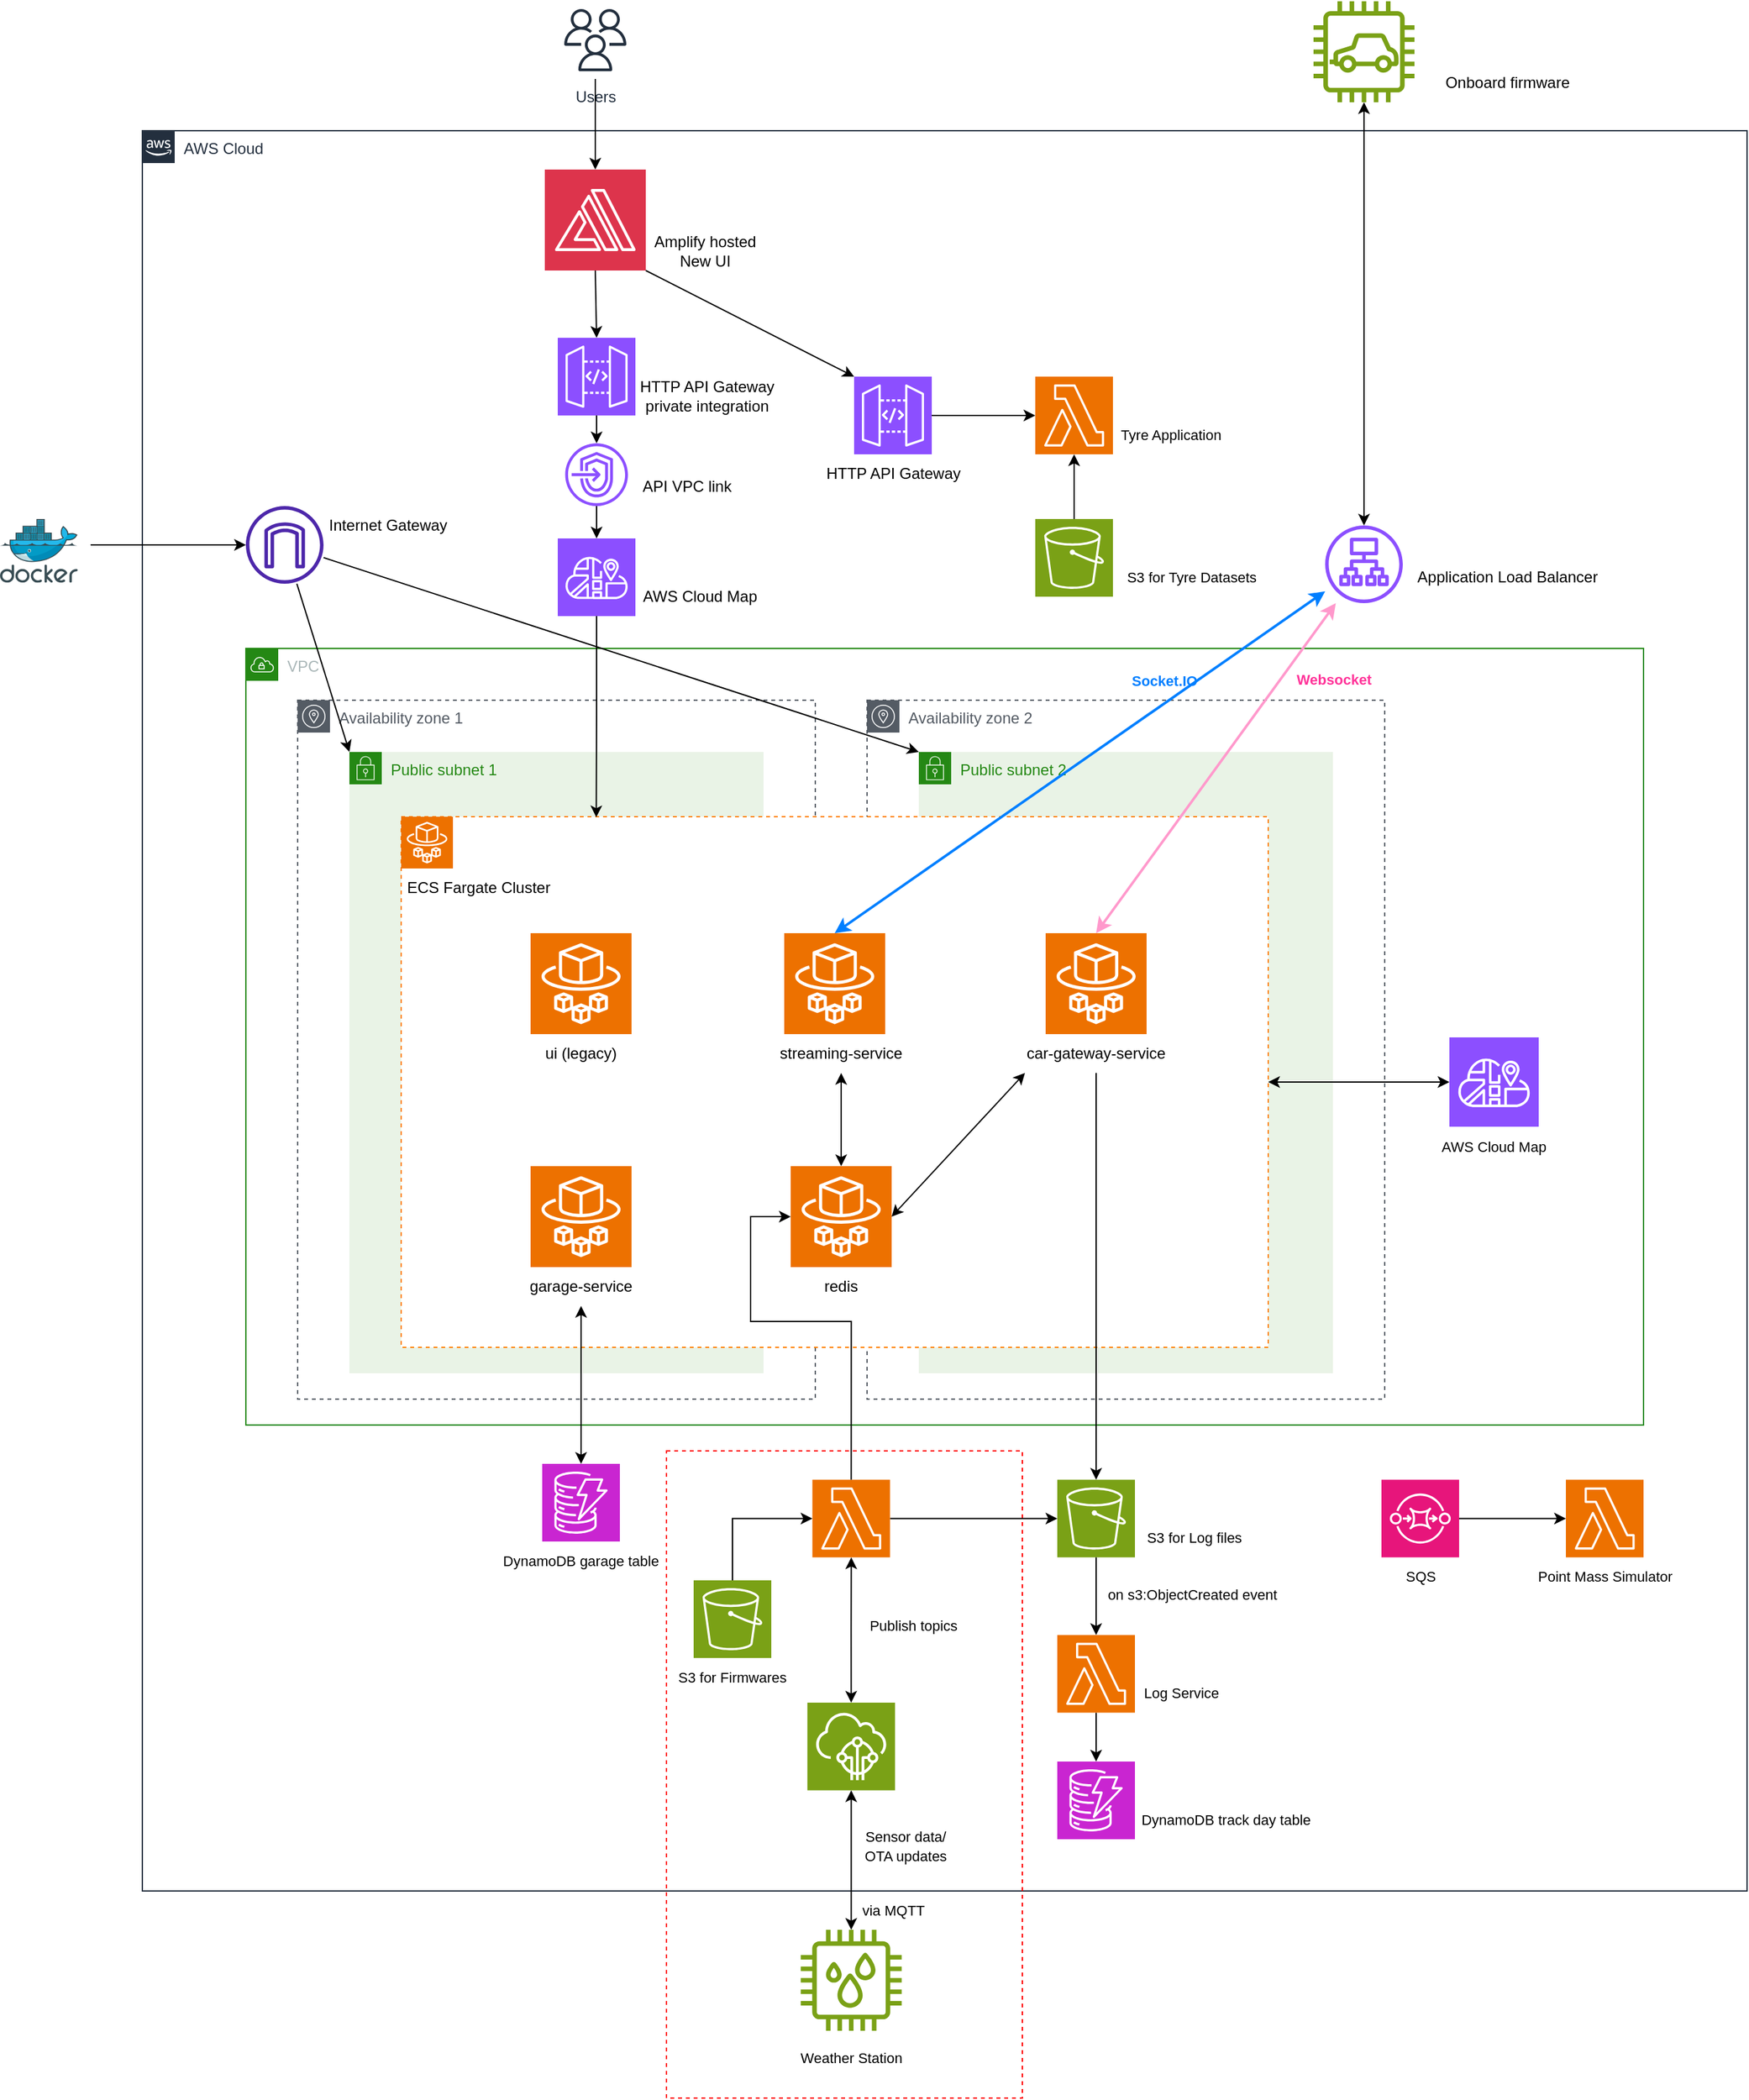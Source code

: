 <mxfile version="24.7.7">
  <diagram name="Page-1" id="r_Q3lrwqNkRFiCjygjfC">
    <mxGraphModel dx="2261" dy="795" grid="1" gridSize="10" guides="1" tooltips="1" connect="1" arrows="1" fold="1" page="1" pageScale="1" pageWidth="827" pageHeight="1169" math="0" shadow="0">
      <root>
        <mxCell id="0" />
        <mxCell id="1" parent="0" />
        <mxCell id="l8-Kg4PxLdRytkkaWZpK-70" value="AWS Cloud" style="points=[[0,0],[0.25,0],[0.5,0],[0.75,0],[1,0],[1,0.25],[1,0.5],[1,0.75],[1,1],[0.75,1],[0.5,1],[0.25,1],[0,1],[0,0.75],[0,0.5],[0,0.25]];outlineConnect=0;gradientColor=none;html=1;whiteSpace=wrap;fontSize=12;fontStyle=0;container=1;pointerEvents=0;collapsible=0;recursiveResize=0;shape=mxgraph.aws4.group;grIcon=mxgraph.aws4.group_aws_cloud_alt;strokeColor=#232F3E;fillColor=none;verticalAlign=top;align=left;spacingLeft=30;fontColor=#232F3E;dashed=0;" parent="1" vertex="1">
          <mxGeometry x="40" y="280" width="1240" height="1360" as="geometry" />
        </mxCell>
        <mxCell id="iIZbewpwjl0bDb0vLrz5-18" value="" style="rounded=0;whiteSpace=wrap;html=1;fillColor=none;strokeColor=#FF0000;dashed=1;" vertex="1" parent="l8-Kg4PxLdRytkkaWZpK-70">
          <mxGeometry x="405" y="1020" width="275" height="500" as="geometry" />
        </mxCell>
        <mxCell id="l8-Kg4PxLdRytkkaWZpK-72" value="VPC" style="points=[[0,0],[0.25,0],[0.5,0],[0.75,0],[1,0],[1,0.25],[1,0.5],[1,0.75],[1,1],[0.75,1],[0.5,1],[0.25,1],[0,1],[0,0.75],[0,0.5],[0,0.25]];outlineConnect=0;gradientColor=none;html=1;whiteSpace=wrap;fontSize=12;fontStyle=0;container=1;pointerEvents=0;collapsible=0;recursiveResize=0;shape=mxgraph.aws4.group;grIcon=mxgraph.aws4.group_vpc;strokeColor=#248814;fillColor=none;verticalAlign=top;align=left;spacingLeft=30;fontColor=#AAB7B8;dashed=0;" parent="l8-Kg4PxLdRytkkaWZpK-70" vertex="1">
          <mxGeometry x="80" y="400" width="1080" height="600" as="geometry" />
        </mxCell>
        <mxCell id="l8-Kg4PxLdRytkkaWZpK-78" value="Availability zone 1" style="sketch=0;outlineConnect=0;gradientColor=none;html=1;whiteSpace=wrap;fontSize=12;fontStyle=0;shape=mxgraph.aws4.group;grIcon=mxgraph.aws4.group_availability_zone;strokeColor=#545B64;fillColor=none;verticalAlign=top;align=left;spacingLeft=30;fontColor=#545B64;dashed=1;" parent="l8-Kg4PxLdRytkkaWZpK-72" vertex="1">
          <mxGeometry x="40" y="40" width="400" height="540" as="geometry" />
        </mxCell>
        <mxCell id="l8-Kg4PxLdRytkkaWZpK-75" value="Public subnet 1" style="points=[[0,0],[0.25,0],[0.5,0],[0.75,0],[1,0],[1,0.25],[1,0.5],[1,0.75],[1,1],[0.75,1],[0.5,1],[0.25,1],[0,1],[0,0.75],[0,0.5],[0,0.25]];outlineConnect=0;gradientColor=none;html=1;whiteSpace=wrap;fontSize=12;fontStyle=0;container=1;pointerEvents=0;collapsible=0;recursiveResize=0;shape=mxgraph.aws4.group;grIcon=mxgraph.aws4.group_security_group;grStroke=0;strokeColor=#248814;fillColor=#E9F3E6;verticalAlign=top;align=left;spacingLeft=30;fontColor=#248814;dashed=0;" parent="l8-Kg4PxLdRytkkaWZpK-72" vertex="1">
          <mxGeometry x="80" y="80" width="320" height="480" as="geometry" />
        </mxCell>
        <mxCell id="l8-Kg4PxLdRytkkaWZpK-85" value="Availability zone 2" style="sketch=0;outlineConnect=0;gradientColor=none;html=1;whiteSpace=wrap;fontSize=12;fontStyle=0;shape=mxgraph.aws4.group;grIcon=mxgraph.aws4.group_availability_zone;strokeColor=#545B64;fillColor=none;verticalAlign=top;align=left;spacingLeft=30;fontColor=#545B64;dashed=1;" parent="l8-Kg4PxLdRytkkaWZpK-72" vertex="1">
          <mxGeometry x="480" y="40" width="400" height="540" as="geometry" />
        </mxCell>
        <mxCell id="l8-Kg4PxLdRytkkaWZpK-86" value="Public subnet 2" style="points=[[0,0],[0.25,0],[0.5,0],[0.75,0],[1,0],[1,0.25],[1,0.5],[1,0.75],[1,1],[0.75,1],[0.5,1],[0.25,1],[0,1],[0,0.75],[0,0.5],[0,0.25]];outlineConnect=0;gradientColor=none;html=1;whiteSpace=wrap;fontSize=12;fontStyle=0;container=1;pointerEvents=0;collapsible=0;recursiveResize=0;shape=mxgraph.aws4.group;grIcon=mxgraph.aws4.group_security_group;grStroke=0;strokeColor=#248814;fillColor=#E9F3E6;verticalAlign=top;align=left;spacingLeft=30;fontColor=#248814;dashed=0;" parent="l8-Kg4PxLdRytkkaWZpK-72" vertex="1">
          <mxGeometry x="520" y="80" width="320" height="480" as="geometry" />
        </mxCell>
        <mxCell id="l8-Kg4PxLdRytkkaWZpK-89" value="" style="rounded=0;whiteSpace=wrap;html=1;dashed=1;strokeWidth=1;strokeColor=#FF8000;" parent="l8-Kg4PxLdRytkkaWZpK-72" vertex="1">
          <mxGeometry x="120" y="130" width="670" height="410" as="geometry" />
        </mxCell>
        <mxCell id="l8-Kg4PxLdRytkkaWZpK-91" value="" style="sketch=0;points=[[0,0,0],[0.25,0,0],[0.5,0,0],[0.75,0,0],[1,0,0],[0,1,0],[0.25,1,0],[0.5,1,0],[0.75,1,0],[1,1,0],[0,0.25,0],[0,0.5,0],[0,0.75,0],[1,0.25,0],[1,0.5,0],[1,0.75,0]];outlineConnect=0;fontColor=#232F3E;fillColor=#ED7100;strokeColor=#ffffff;dashed=0;verticalLabelPosition=bottom;verticalAlign=top;align=center;html=1;fontSize=12;fontStyle=0;aspect=fixed;shape=mxgraph.aws4.resourceIcon;resIcon=mxgraph.aws4.fargate;" parent="l8-Kg4PxLdRytkkaWZpK-72" vertex="1">
          <mxGeometry x="120" y="130" width="40" height="40" as="geometry" />
        </mxCell>
        <mxCell id="l8-Kg4PxLdRytkkaWZpK-92" value="ECS Fargate Cluster" style="text;html=1;strokeColor=none;fillColor=none;align=center;verticalAlign=middle;whiteSpace=wrap;rounded=0;" parent="l8-Kg4PxLdRytkkaWZpK-72" vertex="1">
          <mxGeometry x="120" y="170" width="120" height="30" as="geometry" />
        </mxCell>
        <mxCell id="l8-Kg4PxLdRytkkaWZpK-95" value="" style="sketch=0;points=[[0,0,0],[0.25,0,0],[0.5,0,0],[0.75,0,0],[1,0,0],[0,1,0],[0.25,1,0],[0.5,1,0],[0.75,1,0],[1,1,0],[0,0.25,0],[0,0.5,0],[0,0.75,0],[1,0.25,0],[1,0.5,0],[1,0.75,0]];outlineConnect=0;fontColor=#232F3E;fillColor=#ED7100;strokeColor=#ffffff;dashed=0;verticalLabelPosition=bottom;verticalAlign=top;align=center;html=1;fontSize=12;fontStyle=0;aspect=fixed;shape=mxgraph.aws4.resourceIcon;resIcon=mxgraph.aws4.fargate;" parent="l8-Kg4PxLdRytkkaWZpK-72" vertex="1">
          <mxGeometry x="220" y="220" width="78" height="78" as="geometry" />
        </mxCell>
        <mxCell id="l8-Kg4PxLdRytkkaWZpK-96" value="" style="sketch=0;points=[[0,0,0],[0.25,0,0],[0.5,0,0],[0.75,0,0],[1,0,0],[0,1,0],[0.25,1,0],[0.5,1,0],[0.75,1,0],[1,1,0],[0,0.25,0],[0,0.5,0],[0,0.75,0],[1,0.25,0],[1,0.5,0],[1,0.75,0]];outlineConnect=0;fontColor=#232F3E;fillColor=#ED7100;strokeColor=#ffffff;dashed=0;verticalLabelPosition=bottom;verticalAlign=top;align=center;html=1;fontSize=12;fontStyle=0;aspect=fixed;shape=mxgraph.aws4.resourceIcon;resIcon=mxgraph.aws4.fargate;" parent="l8-Kg4PxLdRytkkaWZpK-72" vertex="1">
          <mxGeometry x="416" y="220" width="78" height="78" as="geometry" />
        </mxCell>
        <mxCell id="l8-Kg4PxLdRytkkaWZpK-97" value="" style="sketch=0;points=[[0,0,0],[0.25,0,0],[0.5,0,0],[0.75,0,0],[1,0,0],[0,1,0],[0.25,1,0],[0.5,1,0],[0.75,1,0],[1,1,0],[0,0.25,0],[0,0.5,0],[0,0.75,0],[1,0.25,0],[1,0.5,0],[1,0.75,0]];outlineConnect=0;fontColor=#232F3E;fillColor=#ED7100;strokeColor=#ffffff;dashed=0;verticalLabelPosition=bottom;verticalAlign=top;align=center;html=1;fontSize=12;fontStyle=0;aspect=fixed;shape=mxgraph.aws4.resourceIcon;resIcon=mxgraph.aws4.fargate;" parent="l8-Kg4PxLdRytkkaWZpK-72" vertex="1">
          <mxGeometry x="618" y="220" width="78" height="78" as="geometry" />
        </mxCell>
        <mxCell id="l8-Kg4PxLdRytkkaWZpK-98" value="" style="sketch=0;points=[[0,0,0],[0.25,0,0],[0.5,0,0],[0.75,0,0],[1,0,0],[0,1,0],[0.25,1,0],[0.5,1,0],[0.75,1,0],[1,1,0],[0,0.25,0],[0,0.5,0],[0,0.75,0],[1,0.25,0],[1,0.5,0],[1,0.75,0]];outlineConnect=0;fontColor=#232F3E;fillColor=#ED7100;strokeColor=#ffffff;dashed=0;verticalLabelPosition=bottom;verticalAlign=top;align=center;html=1;fontSize=12;fontStyle=0;aspect=fixed;shape=mxgraph.aws4.resourceIcon;resIcon=mxgraph.aws4.fargate;" parent="l8-Kg4PxLdRytkkaWZpK-72" vertex="1">
          <mxGeometry x="421" y="400" width="78" height="78" as="geometry" />
        </mxCell>
        <mxCell id="l8-Kg4PxLdRytkkaWZpK-104" value="car-gateway-service" style="text;html=1;strokeColor=none;fillColor=none;align=center;verticalAlign=middle;whiteSpace=wrap;rounded=0;" parent="l8-Kg4PxLdRytkkaWZpK-72" vertex="1">
          <mxGeometry x="602" y="298" width="110" height="30" as="geometry" />
        </mxCell>
        <mxCell id="l8-Kg4PxLdRytkkaWZpK-105" value="streaming-service" style="text;html=1;strokeColor=none;fillColor=none;align=center;verticalAlign=middle;whiteSpace=wrap;rounded=0;" parent="l8-Kg4PxLdRytkkaWZpK-72" vertex="1">
          <mxGeometry x="395" y="298" width="130" height="30" as="geometry" />
        </mxCell>
        <mxCell id="l8-Kg4PxLdRytkkaWZpK-106" value="ui (legacy)" style="text;html=1;strokeColor=none;fillColor=none;align=center;verticalAlign=middle;whiteSpace=wrap;rounded=0;" parent="l8-Kg4PxLdRytkkaWZpK-72" vertex="1">
          <mxGeometry x="229" y="298" width="60" height="30" as="geometry" />
        </mxCell>
        <mxCell id="l8-Kg4PxLdRytkkaWZpK-107" value="redis" style="text;html=1;strokeColor=none;fillColor=none;align=center;verticalAlign=middle;whiteSpace=wrap;rounded=0;" parent="l8-Kg4PxLdRytkkaWZpK-72" vertex="1">
          <mxGeometry x="430" y="478" width="60" height="30" as="geometry" />
        </mxCell>
        <mxCell id="l8-Kg4PxLdRytkkaWZpK-108" value="" style="endArrow=classic;startArrow=classic;html=1;rounded=0;entryX=0.5;entryY=1;entryDx=0;entryDy=0;exitX=0.5;exitY=0;exitDx=0;exitDy=0;exitPerimeter=0;" parent="l8-Kg4PxLdRytkkaWZpK-72" source="l8-Kg4PxLdRytkkaWZpK-98" target="l8-Kg4PxLdRytkkaWZpK-105" edge="1">
          <mxGeometry width="50" height="50" relative="1" as="geometry">
            <mxPoint x="530" y="340" as="sourcePoint" />
            <mxPoint x="580" y="290" as="targetPoint" />
          </mxGeometry>
        </mxCell>
        <mxCell id="l8-Kg4PxLdRytkkaWZpK-109" value="" style="sketch=0;points=[[0,0,0],[0.25,0,0],[0.5,0,0],[0.75,0,0],[1,0,0],[0,1,0],[0.25,1,0],[0.5,1,0],[0.75,1,0],[1,1,0],[0,0.25,0],[0,0.5,0],[0,0.75,0],[1,0.25,0],[1,0.5,0],[1,0.75,0]];outlineConnect=0;fontColor=#232F3E;fillColor=#ED7100;strokeColor=#ffffff;dashed=0;verticalLabelPosition=bottom;verticalAlign=top;align=center;html=1;fontSize=12;fontStyle=0;aspect=fixed;shape=mxgraph.aws4.resourceIcon;resIcon=mxgraph.aws4.fargate;" parent="l8-Kg4PxLdRytkkaWZpK-72" vertex="1">
          <mxGeometry x="220" y="400" width="78" height="78" as="geometry" />
        </mxCell>
        <mxCell id="l8-Kg4PxLdRytkkaWZpK-110" value="garage-service" style="text;html=1;strokeColor=none;fillColor=none;align=center;verticalAlign=middle;whiteSpace=wrap;rounded=0;" parent="l8-Kg4PxLdRytkkaWZpK-72" vertex="1">
          <mxGeometry x="214" y="478" width="90" height="30" as="geometry" />
        </mxCell>
        <mxCell id="l8-Kg4PxLdRytkkaWZpK-111" value="" style="endArrow=classic;startArrow=classic;html=1;rounded=0;entryX=0;entryY=1;entryDx=0;entryDy=0;exitX=1;exitY=0.5;exitDx=0;exitDy=0;exitPerimeter=0;" parent="l8-Kg4PxLdRytkkaWZpK-72" source="l8-Kg4PxLdRytkkaWZpK-98" target="l8-Kg4PxLdRytkkaWZpK-104" edge="1">
          <mxGeometry width="50" height="50" relative="1" as="geometry">
            <mxPoint x="568" y="410" as="sourcePoint" />
            <mxPoint x="618" y="360" as="targetPoint" />
          </mxGeometry>
        </mxCell>
        <mxCell id="l8-Kg4PxLdRytkkaWZpK-168" value="" style="sketch=0;points=[[0,0,0],[0.25,0,0],[0.5,0,0],[0.75,0,0],[1,0,0],[0,1,0],[0.25,1,0],[0.5,1,0],[0.75,1,0],[1,1,0],[0,0.25,0],[0,0.5,0],[0,0.75,0],[1,0.25,0],[1,0.5,0],[1,0.75,0]];outlineConnect=0;fontColor=#232F3E;fillColor=#8C4FFF;strokeColor=#ffffff;dashed=0;verticalLabelPosition=bottom;verticalAlign=top;align=center;html=1;fontSize=12;fontStyle=0;aspect=fixed;shape=mxgraph.aws4.resourceIcon;resIcon=mxgraph.aws4.cloud_map;" parent="l8-Kg4PxLdRytkkaWZpK-72" vertex="1">
          <mxGeometry x="930" y="300.5" width="69" height="69" as="geometry" />
        </mxCell>
        <mxCell id="l8-Kg4PxLdRytkkaWZpK-118" value="" style="endArrow=classic;startArrow=classic;html=1;rounded=0;entryX=0;entryY=0.5;entryDx=0;entryDy=0;exitX=1;exitY=0.5;exitDx=0;exitDy=0;entryPerimeter=0;" parent="l8-Kg4PxLdRytkkaWZpK-72" source="l8-Kg4PxLdRytkkaWZpK-89" target="l8-Kg4PxLdRytkkaWZpK-168" edge="1">
          <mxGeometry width="50" height="50" relative="1" as="geometry">
            <mxPoint x="610" y="400" as="sourcePoint" />
            <mxPoint x="980" y="380" as="targetPoint" />
          </mxGeometry>
        </mxCell>
        <mxCell id="l8-Kg4PxLdRytkkaWZpK-116" value="&lt;font style=&quot;font-size: 11px;&quot;&gt;AWS Cloud Map&lt;/font&gt;" style="text;html=1;strokeColor=none;fillColor=none;align=center;verticalAlign=middle;whiteSpace=wrap;rounded=0;" parent="l8-Kg4PxLdRytkkaWZpK-72" vertex="1">
          <mxGeometry x="914.88" y="370" width="99.25" height="30" as="geometry" />
        </mxCell>
        <mxCell id="l8-Kg4PxLdRytkkaWZpK-185" value="&lt;font style=&quot;font-size: 11px;&quot; color=&quot;#007fff&quot;&gt;&lt;b&gt;Socket.IO&lt;/b&gt;&lt;/font&gt;" style="text;html=1;strokeColor=none;fillColor=none;align=center;verticalAlign=middle;whiteSpace=wrap;rounded=0;rotation=0;" parent="l8-Kg4PxLdRytkkaWZpK-72" vertex="1">
          <mxGeometry x="680" y="10" width="60" height="30" as="geometry" />
        </mxCell>
        <mxCell id="l8-Kg4PxLdRytkkaWZpK-186" value="&lt;span style=&quot;color: rgb(255, 51, 153); font-family: Helvetica; font-style: normal; font-variant-ligatures: normal; font-variant-caps: normal; letter-spacing: normal; orphans: 2; text-align: center; text-indent: 0px; text-transform: none; widows: 2; word-spacing: 0px; -webkit-text-stroke-width: 0px; text-decoration-thickness: initial; text-decoration-style: initial; text-decoration-color: initial; float: none; display: inline !important;&quot;&gt;&lt;font style=&quot;font-size: 11px;&quot;&gt;&lt;b style=&quot;&quot;&gt;Websocket&lt;/b&gt;&lt;/font&gt;&lt;/span&gt;" style="text;whiteSpace=wrap;html=1;" parent="l8-Kg4PxLdRytkkaWZpK-72" vertex="1">
          <mxGeometry x="810" y="10" width="60" height="20" as="geometry" />
        </mxCell>
        <mxCell id="l8-Kg4PxLdRytkkaWZpK-74" value="" style="sketch=0;outlineConnect=0;fontColor=#232F3E;gradientColor=none;fillColor=#8C4FFF;strokeColor=none;dashed=0;verticalLabelPosition=bottom;verticalAlign=top;align=center;html=1;fontSize=12;fontStyle=0;aspect=fixed;pointerEvents=1;shape=mxgraph.aws4.application_load_balancer;" parent="l8-Kg4PxLdRytkkaWZpK-70" vertex="1">
          <mxGeometry x="914" y="305" width="60" height="60" as="geometry" />
        </mxCell>
        <mxCell id="l8-Kg4PxLdRytkkaWZpK-93" value="" style="sketch=0;points=[[0,0,0],[0.25,0,0],[0.5,0,0],[0.75,0,0],[1,0,0],[0,1,0],[0.25,1,0],[0.5,1,0],[0.75,1,0],[1,1,0],[0,0.25,0],[0,0.5,0],[0,0.75,0],[1,0.25,0],[1,0.5,0],[1,0.75,0]];outlineConnect=0;fontColor=#232F3E;fillColor=#8C4FFF;strokeColor=#ffffff;dashed=0;verticalLabelPosition=bottom;verticalAlign=top;align=center;html=1;fontSize=12;fontStyle=0;aspect=fixed;shape=mxgraph.aws4.resourceIcon;resIcon=mxgraph.aws4.api_gateway;" parent="l8-Kg4PxLdRytkkaWZpK-70" vertex="1">
          <mxGeometry x="321" y="160" width="60" height="60" as="geometry" />
        </mxCell>
        <mxCell id="l8-Kg4PxLdRytkkaWZpK-102" value="" style="endArrow=classic;startArrow=classic;html=1;rounded=0;exitX=0.5;exitY=0;exitDx=0;exitDy=0;exitPerimeter=0;strokeColor=#007FFF;strokeWidth=2;" parent="l8-Kg4PxLdRytkkaWZpK-70" source="l8-Kg4PxLdRytkkaWZpK-96" target="l8-Kg4PxLdRytkkaWZpK-74" edge="1">
          <mxGeometry width="50" height="50" relative="1" as="geometry">
            <mxPoint x="610" y="240" as="sourcePoint" />
            <mxPoint x="660" y="190" as="targetPoint" />
          </mxGeometry>
        </mxCell>
        <mxCell id="l8-Kg4PxLdRytkkaWZpK-103" value="" style="endArrow=classic;startArrow=classic;html=1;rounded=0;exitX=0.5;exitY=0;exitDx=0;exitDy=0;exitPerimeter=0;strokeWidth=2;strokeColor=#FF99CC;" parent="l8-Kg4PxLdRytkkaWZpK-70" source="l8-Kg4PxLdRytkkaWZpK-97" target="l8-Kg4PxLdRytkkaWZpK-74" edge="1">
          <mxGeometry width="50" height="50" relative="1" as="geometry">
            <mxPoint x="545" y="390" as="sourcePoint" />
            <mxPoint x="687" y="138" as="targetPoint" />
          </mxGeometry>
        </mxCell>
        <mxCell id="l8-Kg4PxLdRytkkaWZpK-119" value="HTTP API Gateway &lt;br&gt;private integration" style="text;html=1;strokeColor=none;fillColor=none;align=center;verticalAlign=middle;whiteSpace=wrap;rounded=0;" parent="l8-Kg4PxLdRytkkaWZpK-70" vertex="1">
          <mxGeometry x="381" y="190" width="111" height="30" as="geometry" />
        </mxCell>
        <mxCell id="l8-Kg4PxLdRytkkaWZpK-120" value="" style="endArrow=classic;html=1;rounded=0;exitX=0.5;exitY=1;exitDx=0;exitDy=0;exitPerimeter=0;" parent="l8-Kg4PxLdRytkkaWZpK-70" source="l8-Kg4PxLdRytkkaWZpK-93" target="l8-Kg4PxLdRytkkaWZpK-187" edge="1">
          <mxGeometry width="50" height="50" relative="1" as="geometry">
            <mxPoint x="520" y="500" as="sourcePoint" />
            <mxPoint x="349" y="290" as="targetPoint" />
          </mxGeometry>
        </mxCell>
        <mxCell id="l8-Kg4PxLdRytkkaWZpK-122" value="AWS Cloud Map" style="text;html=1;strokeColor=none;fillColor=none;align=center;verticalAlign=middle;whiteSpace=wrap;rounded=0;" parent="l8-Kg4PxLdRytkkaWZpK-70" vertex="1">
          <mxGeometry x="381" y="345" width="100" height="30" as="geometry" />
        </mxCell>
        <mxCell id="l8-Kg4PxLdRytkkaWZpK-123" value="Application Load Balancer" style="text;html=1;strokeColor=none;fillColor=none;align=center;verticalAlign=middle;whiteSpace=wrap;rounded=0;" parent="l8-Kg4PxLdRytkkaWZpK-70" vertex="1">
          <mxGeometry x="980" y="330" width="150" height="30" as="geometry" />
        </mxCell>
        <mxCell id="l8-Kg4PxLdRytkkaWZpK-125" value="" style="sketch=0;outlineConnect=0;fontColor=#232F3E;gradientColor=none;fillColor=#4D27AA;strokeColor=none;dashed=0;verticalLabelPosition=bottom;verticalAlign=top;align=center;html=1;fontSize=12;fontStyle=0;aspect=fixed;pointerEvents=1;shape=mxgraph.aws4.internet_gateway;" parent="l8-Kg4PxLdRytkkaWZpK-70" vertex="1">
          <mxGeometry x="80" y="290" width="60" height="60" as="geometry" />
        </mxCell>
        <mxCell id="l8-Kg4PxLdRytkkaWZpK-126" value="Internet Gateway" style="text;html=1;strokeColor=none;fillColor=none;align=center;verticalAlign=middle;whiteSpace=wrap;rounded=0;" parent="l8-Kg4PxLdRytkkaWZpK-70" vertex="1">
          <mxGeometry x="140" y="290" width="100" height="30" as="geometry" />
        </mxCell>
        <mxCell id="l8-Kg4PxLdRytkkaWZpK-127" value="" style="endArrow=classic;html=1;rounded=0;entryX=0;entryY=0;entryDx=0;entryDy=0;" parent="l8-Kg4PxLdRytkkaWZpK-70" source="l8-Kg4PxLdRytkkaWZpK-125" target="l8-Kg4PxLdRytkkaWZpK-75" edge="1">
          <mxGeometry width="50" height="50" relative="1" as="geometry">
            <mxPoint x="450" y="230" as="sourcePoint" />
            <mxPoint x="500" y="180" as="targetPoint" />
          </mxGeometry>
        </mxCell>
        <mxCell id="l8-Kg4PxLdRytkkaWZpK-129" value="" style="endArrow=classic;html=1;rounded=0;entryX=0;entryY=0;entryDx=0;entryDy=0;" parent="l8-Kg4PxLdRytkkaWZpK-70" source="l8-Kg4PxLdRytkkaWZpK-125" target="l8-Kg4PxLdRytkkaWZpK-86" edge="1">
          <mxGeometry width="50" height="50" relative="1" as="geometry">
            <mxPoint x="450" y="300" as="sourcePoint" />
            <mxPoint x="500" y="250" as="targetPoint" />
          </mxGeometry>
        </mxCell>
        <mxCell id="l8-Kg4PxLdRytkkaWZpK-138" value="&lt;font style=&quot;font-size: 11px;&quot;&gt;on s3:ObjectCreated event&lt;/font&gt;" style="text;html=1;strokeColor=none;fillColor=none;align=center;verticalAlign=middle;whiteSpace=wrap;rounded=0;" parent="l8-Kg4PxLdRytkkaWZpK-70" vertex="1">
          <mxGeometry x="737.75" y="1115.75" width="146.5" height="30" as="geometry" />
        </mxCell>
        <mxCell id="l8-Kg4PxLdRytkkaWZpK-140" value="&lt;font style=&quot;font-size: 11px;&quot;&gt;Log Service&lt;/font&gt;" style="text;html=1;strokeColor=none;fillColor=none;align=center;verticalAlign=middle;whiteSpace=wrap;rounded=0;" parent="l8-Kg4PxLdRytkkaWZpK-70" vertex="1">
          <mxGeometry x="767" y="1192.25" width="72" height="30" as="geometry" />
        </mxCell>
        <mxCell id="l8-Kg4PxLdRytkkaWZpK-141" value="&lt;font style=&quot;font-size: 11px;&quot;&gt;DynamoDB garage table&lt;/font&gt;" style="text;html=1;strokeColor=none;fillColor=none;align=center;verticalAlign=middle;whiteSpace=wrap;rounded=0;" parent="l8-Kg4PxLdRytkkaWZpK-70" vertex="1">
          <mxGeometry x="274" y="1090" width="130" height="30" as="geometry" />
        </mxCell>
        <mxCell id="l8-Kg4PxLdRytkkaWZpK-143" value="" style="endArrow=classic;html=1;rounded=0;entryX=0.5;entryY=0;entryDx=0;entryDy=0;entryPerimeter=0;exitX=0.5;exitY=1;exitDx=0;exitDy=0;exitPerimeter=0;" parent="l8-Kg4PxLdRytkkaWZpK-70" source="l8-Kg4PxLdRytkkaWZpK-155" target="l8-Kg4PxLdRytkkaWZpK-161" edge="1">
          <mxGeometry width="50" height="50" relative="1" as="geometry">
            <mxPoint x="697.5" y="1112" as="sourcePoint" />
            <mxPoint x="697.5" y="1185" as="targetPoint" />
          </mxGeometry>
        </mxCell>
        <mxCell id="l8-Kg4PxLdRytkkaWZpK-144" value="&lt;font style=&quot;font-size: 11px;&quot;&gt;DynamoDB track day table&lt;/font&gt;" style="text;html=1;strokeColor=none;fillColor=none;align=center;verticalAlign=middle;whiteSpace=wrap;rounded=0;" parent="l8-Kg4PxLdRytkkaWZpK-70" vertex="1">
          <mxGeometry x="767" y="1290" width="140.5" height="30" as="geometry" />
        </mxCell>
        <mxCell id="l8-Kg4PxLdRytkkaWZpK-148" value="&lt;font style=&quot;font-size: 11px;&quot;&gt;S3 for Log files&lt;/font&gt;" style="text;html=1;strokeColor=none;fillColor=none;align=center;verticalAlign=middle;whiteSpace=wrap;rounded=0;" parent="l8-Kg4PxLdRytkkaWZpK-70" vertex="1">
          <mxGeometry x="767" y="1072.25" width="92" height="30" as="geometry" />
        </mxCell>
        <mxCell id="l8-Kg4PxLdRytkkaWZpK-153" value="" style="sketch=0;points=[[0,0,0],[0.25,0,0],[0.5,0,0],[0.75,0,0],[1,0,0],[0,1,0],[0.25,1,0],[0.5,1,0],[0.75,1,0],[1,1,0],[0,0.25,0],[0,0.5,0],[0,0.75,0],[1,0.25,0],[1,0.5,0],[1,0.75,0]];outlineConnect=0;fontColor=#232F3E;fillColor=#C925D1;strokeColor=#ffffff;dashed=0;verticalLabelPosition=bottom;verticalAlign=top;align=center;html=1;fontSize=12;fontStyle=0;aspect=fixed;shape=mxgraph.aws4.resourceIcon;resIcon=mxgraph.aws4.dynamodb;" parent="l8-Kg4PxLdRytkkaWZpK-70" vertex="1">
          <mxGeometry x="309" y="1030" width="60" height="60" as="geometry" />
        </mxCell>
        <mxCell id="l8-Kg4PxLdRytkkaWZpK-155" value="" style="sketch=0;points=[[0,0,0],[0.25,0,0],[0.5,0,0],[0.75,0,0],[1,0,0],[0,1,0],[0.25,1,0],[0.5,1,0],[0.75,1,0],[1,1,0],[0,0.25,0],[0,0.5,0],[0,0.75,0],[1,0.25,0],[1,0.5,0],[1,0.75,0]];outlineConnect=0;fontColor=#232F3E;fillColor=#ED7100;strokeColor=#ffffff;dashed=0;verticalLabelPosition=bottom;verticalAlign=top;align=center;html=1;fontSize=12;fontStyle=0;aspect=fixed;shape=mxgraph.aws4.resourceIcon;resIcon=mxgraph.aws4.lambda;" parent="l8-Kg4PxLdRytkkaWZpK-70" vertex="1">
          <mxGeometry x="707" y="1162.25" width="60" height="60" as="geometry" />
        </mxCell>
        <mxCell id="l8-Kg4PxLdRytkkaWZpK-161" value="" style="sketch=0;points=[[0,0,0],[0.25,0,0],[0.5,0,0],[0.75,0,0],[1,0,0],[0,1,0],[0.25,1,0],[0.5,1,0],[0.75,1,0],[1,1,0],[0,0.25,0],[0,0.5,0],[0,0.75,0],[1,0.25,0],[1,0.5,0],[1,0.75,0]];outlineConnect=0;fontColor=#232F3E;fillColor=#C925D1;strokeColor=#ffffff;dashed=0;verticalLabelPosition=bottom;verticalAlign=top;align=center;html=1;fontSize=12;fontStyle=0;aspect=fixed;shape=mxgraph.aws4.resourceIcon;resIcon=mxgraph.aws4.dynamodb;" parent="l8-Kg4PxLdRytkkaWZpK-70" vertex="1">
          <mxGeometry x="707" y="1260" width="60" height="60" as="geometry" />
        </mxCell>
        <mxCell id="l8-Kg4PxLdRytkkaWZpK-163" value="" style="sketch=0;points=[[0,0,0],[0.25,0,0],[0.5,0,0],[0.75,0,0],[1,0,0],[0,1,0],[0.25,1,0],[0.5,1,0],[0.75,1,0],[1,1,0],[0,0.25,0],[0,0.5,0],[0,0.75,0],[1,0.25,0],[1,0.5,0],[1,0.75,0]];outlineConnect=0;fontColor=#232F3E;fillColor=#7AA116;strokeColor=#ffffff;dashed=0;verticalLabelPosition=bottom;verticalAlign=top;align=center;html=1;fontSize=12;fontStyle=0;aspect=fixed;shape=mxgraph.aws4.resourceIcon;resIcon=mxgraph.aws4.s3;" parent="l8-Kg4PxLdRytkkaWZpK-70" vertex="1">
          <mxGeometry x="707" y="1042.25" width="60" height="60" as="geometry" />
        </mxCell>
        <mxCell id="l8-Kg4PxLdRytkkaWZpK-176" value="" style="endArrow=classic;startArrow=classic;html=1;rounded=0;entryX=0.5;entryY=1;entryDx=0;entryDy=0;exitX=0.5;exitY=0;exitDx=0;exitDy=0;exitPerimeter=0;" parent="l8-Kg4PxLdRytkkaWZpK-70" source="l8-Kg4PxLdRytkkaWZpK-153" target="l8-Kg4PxLdRytkkaWZpK-110" edge="1">
          <mxGeometry width="50" height="50" relative="1" as="geometry">
            <mxPoint x="720" y="780" as="sourcePoint" />
            <mxPoint x="770" y="730" as="targetPoint" />
          </mxGeometry>
        </mxCell>
        <mxCell id="l8-Kg4PxLdRytkkaWZpK-177" value="" style="endArrow=classic;html=1;rounded=0;entryX=0.5;entryY=0;entryDx=0;entryDy=0;entryPerimeter=0;exitX=0.5;exitY=1;exitDx=0;exitDy=0;exitPerimeter=0;" parent="l8-Kg4PxLdRytkkaWZpK-70" source="l8-Kg4PxLdRytkkaWZpK-163" target="l8-Kg4PxLdRytkkaWZpK-155" edge="1">
          <mxGeometry width="50" height="50" relative="1" as="geometry">
            <mxPoint x="1085" y="999.5" as="sourcePoint" />
            <mxPoint x="1135" y="949.5" as="targetPoint" />
          </mxGeometry>
        </mxCell>
        <mxCell id="l8-Kg4PxLdRytkkaWZpK-178" value="" style="endArrow=classic;html=1;rounded=0;entryX=0.5;entryY=0;entryDx=0;entryDy=0;entryPerimeter=0;exitX=0.5;exitY=1;exitDx=0;exitDy=0;" parent="l8-Kg4PxLdRytkkaWZpK-70" source="l8-Kg4PxLdRytkkaWZpK-104" target="l8-Kg4PxLdRytkkaWZpK-163" edge="1">
          <mxGeometry width="50" height="50" relative="1" as="geometry">
            <mxPoint x="720" y="860" as="sourcePoint" />
            <mxPoint x="770" y="810" as="targetPoint" />
          </mxGeometry>
        </mxCell>
        <mxCell id="l8-Kg4PxLdRytkkaWZpK-130" value="&lt;font style=&quot;font-size: 11px;&quot;&gt;SQS&lt;/font&gt;" style="text;html=1;strokeColor=none;fillColor=none;align=center;verticalAlign=middle;whiteSpace=wrap;rounded=0;" parent="l8-Kg4PxLdRytkkaWZpK-70" vertex="1">
          <mxGeometry x="972.5" y="1102.25" width="30" height="30" as="geometry" />
        </mxCell>
        <mxCell id="l8-Kg4PxLdRytkkaWZpK-171" value="" style="sketch=0;points=[[0,0,0],[0.25,0,0],[0.5,0,0],[0.75,0,0],[1,0,0],[0,1,0],[0.25,1,0],[0.5,1,0],[0.75,1,0],[1,1,0],[0,0.25,0],[0,0.5,0],[0,0.75,0],[1,0.25,0],[1,0.5,0],[1,0.75,0]];outlineConnect=0;fontColor=#232F3E;fillColor=#E7157B;strokeColor=#ffffff;dashed=0;verticalLabelPosition=bottom;verticalAlign=top;align=center;html=1;fontSize=12;fontStyle=0;aspect=fixed;shape=mxgraph.aws4.resourceIcon;resIcon=mxgraph.aws4.sqs;" parent="l8-Kg4PxLdRytkkaWZpK-70" vertex="1">
          <mxGeometry x="957.5" y="1042.25" width="60" height="60" as="geometry" />
        </mxCell>
        <mxCell id="l8-Kg4PxLdRytkkaWZpK-173" value="" style="endArrow=classic;html=1;rounded=0;entryX=0;entryY=0.5;entryDx=0;entryDy=0;entryPerimeter=0;exitX=1;exitY=0.5;exitDx=0;exitDy=0;exitPerimeter=0;" parent="l8-Kg4PxLdRytkkaWZpK-70" source="l8-Kg4PxLdRytkkaWZpK-171" target="l8-Kg4PxLdRytkkaWZpK-156" edge="1">
          <mxGeometry width="50" height="50" relative="1" as="geometry">
            <mxPoint x="997.5" y="1102.25" as="sourcePoint" />
            <mxPoint x="1047.5" y="1052.25" as="targetPoint" />
          </mxGeometry>
        </mxCell>
        <mxCell id="l8-Kg4PxLdRytkkaWZpK-156" value="" style="sketch=0;points=[[0,0,0],[0.25,0,0],[0.5,0,0],[0.75,0,0],[1,0,0],[0,1,0],[0.25,1,0],[0.5,1,0],[0.75,1,0],[1,1,0],[0,0.25,0],[0,0.5,0],[0,0.75,0],[1,0.25,0],[1,0.5,0],[1,0.75,0]];outlineConnect=0;fontColor=#232F3E;fillColor=#ED7100;strokeColor=#ffffff;dashed=0;verticalLabelPosition=bottom;verticalAlign=top;align=center;html=1;fontSize=12;fontStyle=0;aspect=fixed;shape=mxgraph.aws4.resourceIcon;resIcon=mxgraph.aws4.lambda;" parent="l8-Kg4PxLdRytkkaWZpK-70" vertex="1">
          <mxGeometry x="1100" y="1042.25" width="60" height="60" as="geometry" />
        </mxCell>
        <mxCell id="l8-Kg4PxLdRytkkaWZpK-137" value="&lt;font style=&quot;font-size: 11px;&quot;&gt;Point Mass Simulator&lt;/font&gt;" style="text;html=1;strokeColor=none;fillColor=none;align=center;verticalAlign=middle;whiteSpace=wrap;rounded=0;" parent="l8-Kg4PxLdRytkkaWZpK-70" vertex="1">
          <mxGeometry x="1071.75" y="1102.25" width="116.5" height="30" as="geometry" />
        </mxCell>
        <mxCell id="l8-Kg4PxLdRytkkaWZpK-180" value="" style="sketch=0;points=[[0,0,0],[0.25,0,0],[0.5,0,0],[0.75,0,0],[1,0,0],[0,1,0],[0.25,1,0],[0.5,1,0],[0.75,1,0],[1,1,0],[0,0.25,0],[0,0.5,0],[0,0.75,0],[1,0.25,0],[1,0.5,0],[1,0.75,0]];outlineConnect=0;fontColor=#232F3E;fillColor=#8C4FFF;strokeColor=#ffffff;dashed=0;verticalLabelPosition=bottom;verticalAlign=top;align=center;html=1;fontSize=12;fontStyle=0;aspect=fixed;shape=mxgraph.aws4.resourceIcon;resIcon=mxgraph.aws4.api_gateway;" parent="l8-Kg4PxLdRytkkaWZpK-70" vertex="1">
          <mxGeometry x="550" y="190" width="60" height="60" as="geometry" />
        </mxCell>
        <mxCell id="l8-Kg4PxLdRytkkaWZpK-164" value="" style="sketch=0;points=[[0,0,0],[0.25,0,0],[0.5,0,0],[0.75,0,0],[1,0,0],[0,1,0],[0.25,1,0],[0.5,1,0],[0.75,1,0],[1,1,0],[0,0.25,0],[0,0.5,0],[0,0.75,0],[1,0.25,0],[1,0.5,0],[1,0.75,0]];outlineConnect=0;fontColor=#232F3E;fillColor=#7AA116;strokeColor=#ffffff;dashed=0;verticalLabelPosition=bottom;verticalAlign=top;align=center;html=1;fontSize=12;fontStyle=0;aspect=fixed;shape=mxgraph.aws4.resourceIcon;resIcon=mxgraph.aws4.s3;" parent="l8-Kg4PxLdRytkkaWZpK-70" vertex="1">
          <mxGeometry x="690" y="300" width="60" height="60" as="geometry" />
        </mxCell>
        <mxCell id="l8-Kg4PxLdRytkkaWZpK-132" value="&lt;font style=&quot;font-size: 11px;&quot;&gt;S3 for Tyre Datasets&lt;/font&gt;" style="text;html=1;strokeColor=none;fillColor=none;align=center;verticalAlign=middle;whiteSpace=wrap;rounded=0;" parent="l8-Kg4PxLdRytkkaWZpK-70" vertex="1">
          <mxGeometry x="750" y="330" width="122" height="30" as="geometry" />
        </mxCell>
        <mxCell id="l8-Kg4PxLdRytkkaWZpK-133" value="&lt;font style=&quot;font-size: 11px;&quot;&gt;Tyre Application&lt;/font&gt;" style="text;html=1;strokeColor=none;fillColor=none;align=center;verticalAlign=middle;whiteSpace=wrap;rounded=0;" parent="l8-Kg4PxLdRytkkaWZpK-70" vertex="1">
          <mxGeometry x="750" y="220" width="90" height="30" as="geometry" />
        </mxCell>
        <mxCell id="l8-Kg4PxLdRytkkaWZpK-154" value="" style="sketch=0;points=[[0,0,0],[0.25,0,0],[0.5,0,0],[0.75,0,0],[1,0,0],[0,1,0],[0.25,1,0],[0.5,1,0],[0.75,1,0],[1,1,0],[0,0.25,0],[0,0.5,0],[0,0.75,0],[1,0.25,0],[1,0.5,0],[1,0.75,0]];outlineConnect=0;fontColor=#232F3E;fillColor=#ED7100;strokeColor=#ffffff;dashed=0;verticalLabelPosition=bottom;verticalAlign=top;align=center;html=1;fontSize=12;fontStyle=0;aspect=fixed;shape=mxgraph.aws4.resourceIcon;resIcon=mxgraph.aws4.lambda;" parent="l8-Kg4PxLdRytkkaWZpK-70" vertex="1">
          <mxGeometry x="690" y="190" width="60" height="60" as="geometry" />
        </mxCell>
        <mxCell id="l8-Kg4PxLdRytkkaWZpK-152" value="" style="endArrow=classic;startArrow=none;html=1;rounded=0;entryX=0.5;entryY=1;entryDx=0;entryDy=0;entryPerimeter=0;exitX=0.5;exitY=0;exitDx=0;exitDy=0;exitPerimeter=0;endFill=1;startFill=0;" parent="l8-Kg4PxLdRytkkaWZpK-70" source="l8-Kg4PxLdRytkkaWZpK-164" target="l8-Kg4PxLdRytkkaWZpK-154" edge="1">
          <mxGeometry width="50" height="50" relative="1" as="geometry">
            <mxPoint x="830.5" y="314" as="sourcePoint" />
            <mxPoint x="829.5" y="231" as="targetPoint" />
          </mxGeometry>
        </mxCell>
        <mxCell id="l8-Kg4PxLdRytkkaWZpK-182" value="" style="endArrow=classic;html=1;rounded=0;entryX=0;entryY=0.5;entryDx=0;entryDy=0;entryPerimeter=0;exitX=1;exitY=0.5;exitDx=0;exitDy=0;exitPerimeter=0;" parent="l8-Kg4PxLdRytkkaWZpK-70" source="l8-Kg4PxLdRytkkaWZpK-180" target="l8-Kg4PxLdRytkkaWZpK-154" edge="1">
          <mxGeometry width="50" height="50" relative="1" as="geometry">
            <mxPoint x="720" y="220" as="sourcePoint" />
            <mxPoint x="770" y="170" as="targetPoint" />
          </mxGeometry>
        </mxCell>
        <mxCell id="l8-Kg4PxLdRytkkaWZpK-183" value="HTTP API Gateway" style="text;html=1;strokeColor=none;fillColor=none;align=center;verticalAlign=middle;whiteSpace=wrap;rounded=0;" parent="l8-Kg4PxLdRytkkaWZpK-70" vertex="1">
          <mxGeometry x="524.5" y="250" width="111" height="30" as="geometry" />
        </mxCell>
        <mxCell id="l8-Kg4PxLdRytkkaWZpK-187" value="" style="sketch=0;outlineConnect=0;fontColor=#232F3E;gradientColor=none;fillColor=#8C4FFF;strokeColor=none;dashed=0;verticalLabelPosition=bottom;verticalAlign=top;align=center;html=1;fontSize=12;fontStyle=0;aspect=fixed;pointerEvents=1;shape=mxgraph.aws4.endpoints;" parent="l8-Kg4PxLdRytkkaWZpK-70" vertex="1">
          <mxGeometry x="326.75" y="241.5" width="48.5" height="48.5" as="geometry" />
        </mxCell>
        <mxCell id="l8-Kg4PxLdRytkkaWZpK-169" value="" style="sketch=0;points=[[0,0,0],[0.25,0,0],[0.5,0,0],[0.75,0,0],[1,0,0],[0,1,0],[0.25,1,0],[0.5,1,0],[0.75,1,0],[1,1,0],[0,0.25,0],[0,0.5,0],[0,0.75,0],[1,0.25,0],[1,0.5,0],[1,0.75,0]];outlineConnect=0;fontColor=#232F3E;fillColor=#8C4FFF;strokeColor=#ffffff;dashed=0;verticalLabelPosition=bottom;verticalAlign=top;align=center;html=1;fontSize=12;fontStyle=0;aspect=fixed;shape=mxgraph.aws4.resourceIcon;resIcon=mxgraph.aws4.cloud_map;" parent="l8-Kg4PxLdRytkkaWZpK-70" vertex="1">
          <mxGeometry x="321" y="315" width="60" height="60" as="geometry" />
        </mxCell>
        <mxCell id="l8-Kg4PxLdRytkkaWZpK-189" value="" style="endArrow=classic;html=1;rounded=0;entryX=0.5;entryY=0;entryDx=0;entryDy=0;entryPerimeter=0;" parent="l8-Kg4PxLdRytkkaWZpK-70" source="l8-Kg4PxLdRytkkaWZpK-187" target="l8-Kg4PxLdRytkkaWZpK-169" edge="1">
          <mxGeometry width="50" height="50" relative="1" as="geometry">
            <mxPoint x="540" y="430" as="sourcePoint" />
            <mxPoint x="590" y="380" as="targetPoint" />
          </mxGeometry>
        </mxCell>
        <mxCell id="l8-Kg4PxLdRytkkaWZpK-190" value="API VPC link" style="text;html=1;strokeColor=none;fillColor=none;align=center;verticalAlign=middle;whiteSpace=wrap;rounded=0;" parent="l8-Kg4PxLdRytkkaWZpK-70" vertex="1">
          <mxGeometry x="381" y="260" width="80" height="30" as="geometry" />
        </mxCell>
        <mxCell id="l8-Kg4PxLdRytkkaWZpK-158" value="" style="sketch=0;points=[[0,0,0],[0.25,0,0],[0.5,0,0],[0.75,0,0],[1,0,0],[0,1,0],[0.25,1,0],[0.5,1,0],[0.75,1,0],[1,1,0],[0,0.25,0],[0,0.5,0],[0,0.75,0],[1,0.25,0],[1,0.5,0],[1,0.75,0]];outlineConnect=0;fontColor=#232F3E;fillColor=#DD344C;strokeColor=#ffffff;dashed=0;verticalLabelPosition=bottom;verticalAlign=top;align=center;html=1;fontSize=12;fontStyle=0;aspect=fixed;shape=mxgraph.aws4.resourceIcon;resIcon=mxgraph.aws4.amplify;" parent="l8-Kg4PxLdRytkkaWZpK-70" vertex="1">
          <mxGeometry x="311" y="30" width="78" height="78" as="geometry" />
        </mxCell>
        <mxCell id="l8-Kg4PxLdRytkkaWZpK-160" value="Amplify hosted New UI" style="text;html=1;strokeColor=none;fillColor=none;align=center;verticalAlign=middle;whiteSpace=wrap;rounded=0;" parent="l8-Kg4PxLdRytkkaWZpK-70" vertex="1">
          <mxGeometry x="389" y="78" width="92" height="30" as="geometry" />
        </mxCell>
        <mxCell id="l8-Kg4PxLdRytkkaWZpK-100" value="" style="endArrow=classic;html=1;rounded=0;entryX=0.5;entryY=0;entryDx=0;entryDy=0;entryPerimeter=0;exitX=0.5;exitY=1;exitDx=0;exitDy=0;exitPerimeter=0;" parent="l8-Kg4PxLdRytkkaWZpK-70" source="l8-Kg4PxLdRytkkaWZpK-158" target="l8-Kg4PxLdRytkkaWZpK-93" edge="1">
          <mxGeometry width="50" height="50" relative="1" as="geometry">
            <mxPoint x="350" y="-290" as="sourcePoint" />
            <mxPoint x="580" y="-110" as="targetPoint" />
          </mxGeometry>
        </mxCell>
        <mxCell id="l8-Kg4PxLdRytkkaWZpK-181" value="" style="endArrow=classic;html=1;rounded=0;entryX=0;entryY=0;entryDx=0;entryDy=0;entryPerimeter=0;exitX=0;exitY=1;exitDx=0;exitDy=0;" parent="l8-Kg4PxLdRytkkaWZpK-70" source="l8-Kg4PxLdRytkkaWZpK-160" target="l8-Kg4PxLdRytkkaWZpK-180" edge="1">
          <mxGeometry width="50" height="50" relative="1" as="geometry">
            <mxPoint x="720" y="-170" as="sourcePoint" />
            <mxPoint x="770" y="-220" as="targetPoint" />
          </mxGeometry>
        </mxCell>
        <mxCell id="h2PSDPZ_xiZ3m4I9ipto-1" value="" style="endArrow=classic;html=1;rounded=0;exitX=0.5;exitY=1;exitDx=0;exitDy=0;exitPerimeter=0;entryX=0.225;entryY=0.001;entryDx=0;entryDy=0;entryPerimeter=0;" parent="l8-Kg4PxLdRytkkaWZpK-70" source="l8-Kg4PxLdRytkkaWZpK-169" target="l8-Kg4PxLdRytkkaWZpK-89" edge="1">
          <mxGeometry width="50" height="50" relative="1" as="geometry">
            <mxPoint x="150" y="-20" as="sourcePoint" />
            <mxPoint x="150" y="-170" as="targetPoint" />
            <Array as="points">
              <mxPoint x="351" y="450" />
            </Array>
          </mxGeometry>
        </mxCell>
        <mxCell id="iIZbewpwjl0bDb0vLrz5-8" style="edgeStyle=orthogonalEdgeStyle;rounded=0;orthogonalLoop=1;jettySize=auto;html=1;exitX=1;exitY=0.5;exitDx=0;exitDy=0;exitPerimeter=0;" edge="1" parent="l8-Kg4PxLdRytkkaWZpK-70" source="iIZbewpwjl0bDb0vLrz5-1" target="l8-Kg4PxLdRytkkaWZpK-163">
          <mxGeometry relative="1" as="geometry" />
        </mxCell>
        <mxCell id="iIZbewpwjl0bDb0vLrz5-1" value="" style="sketch=0;points=[[0,0,0],[0.25,0,0],[0.5,0,0],[0.75,0,0],[1,0,0],[0,1,0],[0.25,1,0],[0.5,1,0],[0.75,1,0],[1,1,0],[0,0.25,0],[0,0.5,0],[0,0.75,0],[1,0.25,0],[1,0.5,0],[1,0.75,0]];outlineConnect=0;fontColor=#232F3E;fillColor=#ED7100;strokeColor=#ffffff;dashed=0;verticalLabelPosition=bottom;verticalAlign=top;align=center;html=1;fontSize=12;fontStyle=0;aspect=fixed;shape=mxgraph.aws4.resourceIcon;resIcon=mxgraph.aws4.lambda;" vertex="1" parent="l8-Kg4PxLdRytkkaWZpK-70">
          <mxGeometry x="517.75" y="1042.25" width="60" height="60" as="geometry" />
        </mxCell>
        <mxCell id="iIZbewpwjl0bDb0vLrz5-7" style="edgeStyle=orthogonalEdgeStyle;rounded=0;orthogonalLoop=1;jettySize=auto;html=1;exitX=0.5;exitY=0;exitDx=0;exitDy=0;exitPerimeter=0;startArrow=classic;startFill=1;" edge="1" parent="l8-Kg4PxLdRytkkaWZpK-70" source="iIZbewpwjl0bDb0vLrz5-3" target="iIZbewpwjl0bDb0vLrz5-1">
          <mxGeometry relative="1" as="geometry" />
        </mxCell>
        <mxCell id="iIZbewpwjl0bDb0vLrz5-3" value="" style="sketch=0;points=[[0,0,0],[0.25,0,0],[0.5,0,0],[0.75,0,0],[1,0,0],[0,1,0],[0.25,1,0],[0.5,1,0],[0.75,1,0],[1,1,0],[0,0.25,0],[0,0.5,0],[0,0.75,0],[1,0.25,0],[1,0.5,0],[1,0.75,0]];outlineConnect=0;fontColor=#232F3E;fillColor=#7AA116;strokeColor=#ffffff;dashed=0;verticalLabelPosition=bottom;verticalAlign=top;align=center;html=1;fontSize=12;fontStyle=0;aspect=fixed;shape=mxgraph.aws4.resourceIcon;resIcon=mxgraph.aws4.iot_core;" vertex="1" parent="l8-Kg4PxLdRytkkaWZpK-70">
          <mxGeometry x="513.87" y="1214.5" width="67.75" height="67.75" as="geometry" />
        </mxCell>
        <mxCell id="iIZbewpwjl0bDb0vLrz5-9" style="edgeStyle=orthogonalEdgeStyle;rounded=0;orthogonalLoop=1;jettySize=auto;html=1;exitX=0.5;exitY=0;exitDx=0;exitDy=0;exitPerimeter=0;entryX=0;entryY=0.5;entryDx=0;entryDy=0;entryPerimeter=0;" edge="1" parent="l8-Kg4PxLdRytkkaWZpK-70" source="iIZbewpwjl0bDb0vLrz5-1" target="l8-Kg4PxLdRytkkaWZpK-98">
          <mxGeometry relative="1" as="geometry">
            <Array as="points">
              <mxPoint x="548" y="920" />
              <mxPoint x="470" y="920" />
              <mxPoint x="470" y="839" />
            </Array>
          </mxGeometry>
        </mxCell>
        <mxCell id="iIZbewpwjl0bDb0vLrz5-11" value="&lt;font style=&quot;font-size: 11px;&quot;&gt;S3 for Firmwares&lt;/font&gt;" style="text;html=1;strokeColor=none;fillColor=none;align=center;verticalAlign=middle;whiteSpace=wrap;rounded=0;" vertex="1" parent="l8-Kg4PxLdRytkkaWZpK-70">
          <mxGeometry x="410" y="1180" width="92" height="30" as="geometry" />
        </mxCell>
        <mxCell id="iIZbewpwjl0bDb0vLrz5-12" value="" style="sketch=0;points=[[0,0,0],[0.25,0,0],[0.5,0,0],[0.75,0,0],[1,0,0],[0,1,0],[0.25,1,0],[0.5,1,0],[0.75,1,0],[1,1,0],[0,0.25,0],[0,0.5,0],[0,0.75,0],[1,0.25,0],[1,0.5,0],[1,0.75,0]];outlineConnect=0;fontColor=#232F3E;fillColor=#7AA116;strokeColor=#ffffff;dashed=0;verticalLabelPosition=bottom;verticalAlign=top;align=center;html=1;fontSize=12;fontStyle=0;aspect=fixed;shape=mxgraph.aws4.resourceIcon;resIcon=mxgraph.aws4.s3;" vertex="1" parent="l8-Kg4PxLdRytkkaWZpK-70">
          <mxGeometry x="426" y="1120" width="60" height="60" as="geometry" />
        </mxCell>
        <mxCell id="iIZbewpwjl0bDb0vLrz5-13" style="edgeStyle=orthogonalEdgeStyle;rounded=0;orthogonalLoop=1;jettySize=auto;html=1;exitX=0.5;exitY=0;exitDx=0;exitDy=0;exitPerimeter=0;entryX=0;entryY=0.5;entryDx=0;entryDy=0;entryPerimeter=0;" edge="1" parent="l8-Kg4PxLdRytkkaWZpK-70" source="iIZbewpwjl0bDb0vLrz5-12" target="iIZbewpwjl0bDb0vLrz5-1">
          <mxGeometry relative="1" as="geometry" />
        </mxCell>
        <mxCell id="iIZbewpwjl0bDb0vLrz5-15" value="&lt;font style=&quot;font-size: 11px;&quot;&gt;Sensor data/&lt;/font&gt;&lt;div&gt;&lt;font style=&quot;font-size: 11px;&quot;&gt;OTA updates&lt;/font&gt;&lt;/div&gt;" style="text;html=1;strokeColor=none;fillColor=none;align=center;verticalAlign=middle;whiteSpace=wrap;rounded=0;" vertex="1" parent="l8-Kg4PxLdRytkkaWZpK-70">
          <mxGeometry x="543.5" y="1310" width="92" height="30" as="geometry" />
        </mxCell>
        <mxCell id="iIZbewpwjl0bDb0vLrz5-17" value="&lt;span style=&quot;font-size: 11px;&quot;&gt;Publish topics&lt;/span&gt;" style="text;html=1;strokeColor=none;fillColor=none;align=center;verticalAlign=middle;whiteSpace=wrap;rounded=0;" vertex="1" parent="l8-Kg4PxLdRytkkaWZpK-70">
          <mxGeometry x="550.25" y="1140" width="92.25" height="30" as="geometry" />
        </mxCell>
        <mxCell id="l8-Kg4PxLdRytkkaWZpK-101" value="" style="endArrow=classic;html=1;rounded=0;startArrow=classic;startFill=1;" parent="1" source="l8-Kg4PxLdRytkkaWZpK-184" target="l8-Kg4PxLdRytkkaWZpK-74" edge="1">
          <mxGeometry width="50" height="50" relative="1" as="geometry">
            <mxPoint x="984" y="-0.546" as="sourcePoint" />
            <mxPoint x="700" y="210" as="targetPoint" />
          </mxGeometry>
        </mxCell>
        <mxCell id="l8-Kg4PxLdRytkkaWZpK-124" value="Onboard firmware" style="text;html=1;strokeColor=none;fillColor=none;align=center;verticalAlign=middle;whiteSpace=wrap;rounded=0;" parent="1" vertex="1">
          <mxGeometry x="1040" y="228" width="110" height="30" as="geometry" />
        </mxCell>
        <mxCell id="l8-Kg4PxLdRytkkaWZpK-165" value="Users" style="sketch=0;outlineConnect=0;fontColor=#232F3E;gradientColor=none;strokeColor=#232F3E;fillColor=#ffffff;dashed=0;verticalLabelPosition=bottom;verticalAlign=top;align=center;html=1;fontSize=12;fontStyle=0;aspect=fixed;shape=mxgraph.aws4.resourceIcon;resIcon=mxgraph.aws4.users;" parent="1" vertex="1">
          <mxGeometry x="360" y="180" width="60" height="60" as="geometry" />
        </mxCell>
        <mxCell id="l8-Kg4PxLdRytkkaWZpK-167" value="" style="endArrow=classic;html=1;rounded=0;entryX=0.5;entryY=0;entryDx=0;entryDy=0;entryPerimeter=0;" parent="1" source="l8-Kg4PxLdRytkkaWZpK-165" target="l8-Kg4PxLdRytkkaWZpK-158" edge="1">
          <mxGeometry width="50" height="50" relative="1" as="geometry">
            <mxPoint x="510" y="-20" as="sourcePoint" />
            <mxPoint x="560" y="-70" as="targetPoint" />
          </mxGeometry>
        </mxCell>
        <mxCell id="l8-Kg4PxLdRytkkaWZpK-184" value="" style="sketch=0;outlineConnect=0;fontColor=#232F3E;gradientColor=none;fillColor=#7AA116;strokeColor=none;dashed=0;verticalLabelPosition=bottom;verticalAlign=top;align=center;html=1;fontSize=12;fontStyle=0;aspect=fixed;pointerEvents=1;shape=mxgraph.aws4.car;" parent="1" vertex="1">
          <mxGeometry x="945" y="180" width="78" height="78" as="geometry" />
        </mxCell>
        <mxCell id="01VwCHsqwLrXQJ0_By6G-1" value="" style="image;sketch=0;aspect=fixed;html=1;points=[];align=center;fontSize=12;image=img/lib/mscae/Docker.svg;" parent="1" vertex="1">
          <mxGeometry x="-70" y="580" width="60" height="49.2" as="geometry" />
        </mxCell>
        <mxCell id="01VwCHsqwLrXQJ0_By6G-3" value="" style="endArrow=classic;html=1;rounded=0;" parent="1" target="l8-Kg4PxLdRytkkaWZpK-125" edge="1">
          <mxGeometry width="50" height="50" relative="1" as="geometry">
            <mxPoint y="600" as="sourcePoint" />
            <mxPoint x="50" y="550" as="targetPoint" />
          </mxGeometry>
        </mxCell>
        <mxCell id="iIZbewpwjl0bDb0vLrz5-5" style="edgeStyle=orthogonalEdgeStyle;rounded=0;orthogonalLoop=1;jettySize=auto;html=1;endArrow=classic;endFill=1;startArrow=classic;startFill=1;" edge="1" parent="1" source="iIZbewpwjl0bDb0vLrz5-4" target="iIZbewpwjl0bDb0vLrz5-3">
          <mxGeometry relative="1" as="geometry" />
        </mxCell>
        <mxCell id="iIZbewpwjl0bDb0vLrz5-4" value="" style="sketch=0;outlineConnect=0;fontColor=#232F3E;gradientColor=none;fillColor=#7AA116;strokeColor=none;dashed=0;verticalLabelPosition=bottom;verticalAlign=top;align=center;html=1;fontSize=12;fontStyle=0;aspect=fixed;pointerEvents=1;shape=mxgraph.aws4.iot_thing_humidity_sensor;" vertex="1" parent="1">
          <mxGeometry x="548.76" y="1670" width="78" height="78" as="geometry" />
        </mxCell>
        <mxCell id="iIZbewpwjl0bDb0vLrz5-6" value="&lt;font style=&quot;font-size: 11px;&quot;&gt;via MQTT&lt;/font&gt;" style="text;html=1;strokeColor=none;fillColor=none;align=center;verticalAlign=middle;whiteSpace=wrap;rounded=0;" vertex="1" parent="1">
          <mxGeometry x="590" y="1640" width="60.5" height="30" as="geometry" />
        </mxCell>
        <mxCell id="iIZbewpwjl0bDb0vLrz5-14" value="&lt;font style=&quot;font-size: 11px;&quot;&gt;Weather Station&lt;/font&gt;" style="text;html=1;strokeColor=none;fillColor=none;align=center;verticalAlign=middle;whiteSpace=wrap;rounded=0;" vertex="1" parent="1">
          <mxGeometry x="541.52" y="1754" width="92.49" height="30" as="geometry" />
        </mxCell>
      </root>
    </mxGraphModel>
  </diagram>
</mxfile>
